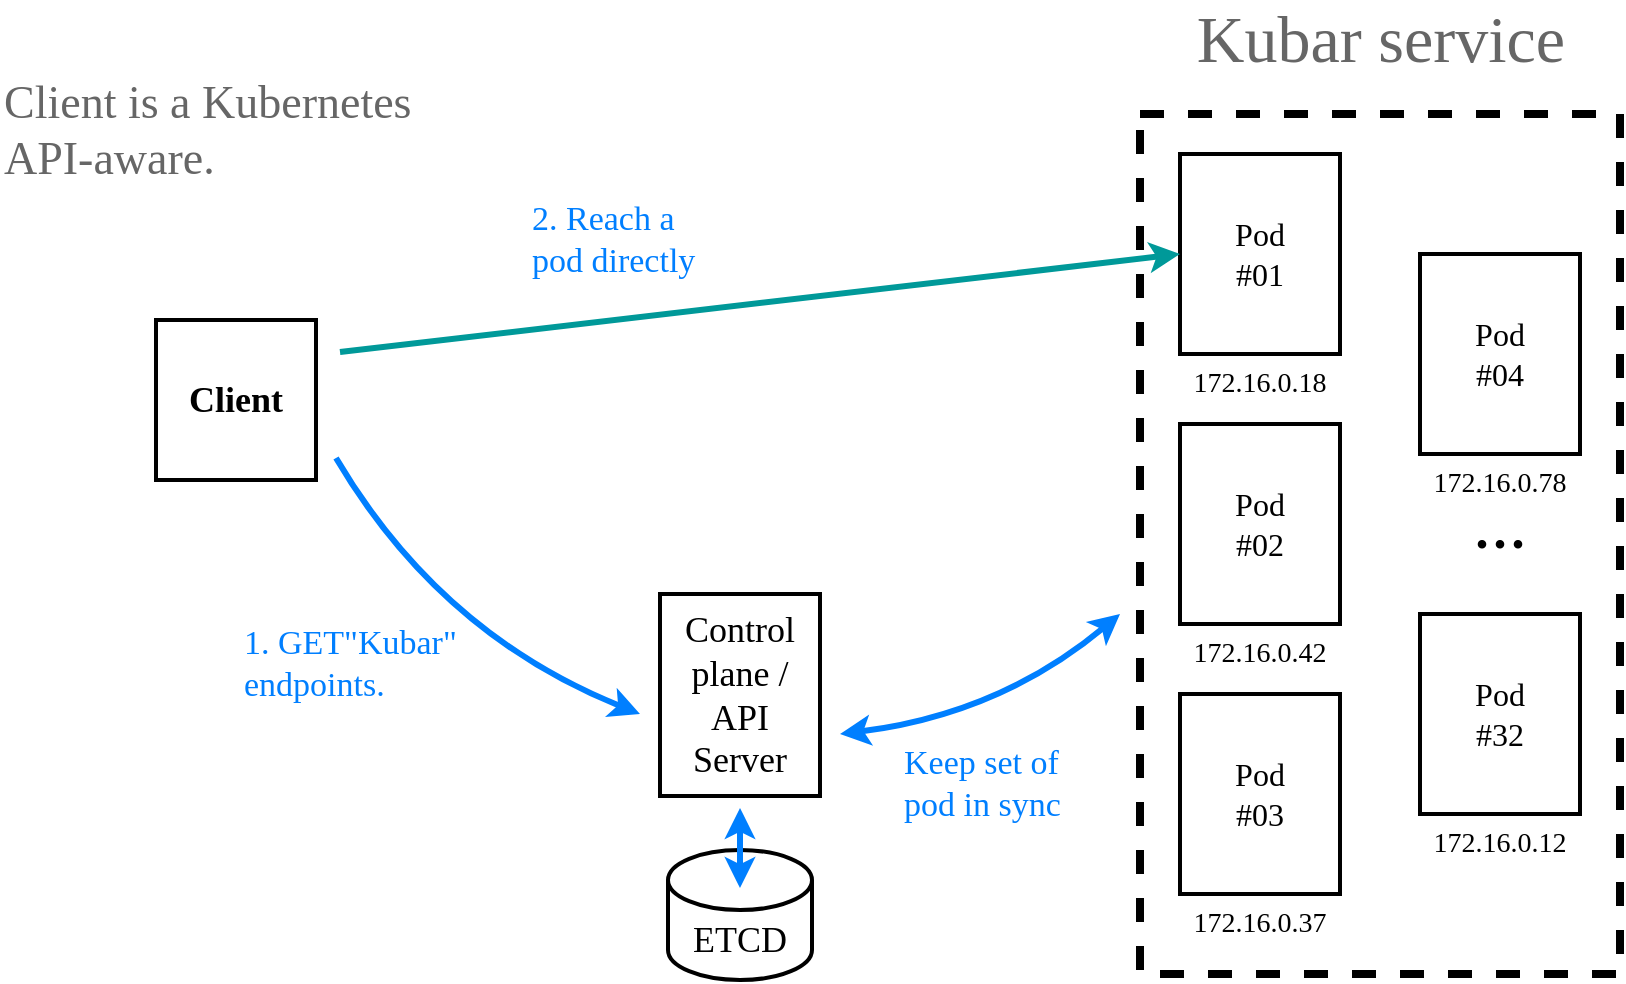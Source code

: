 <mxfile version="21.8.0" type="device">
  <diagram name="Page-1" id="CNg-xxv8uBgQ6iehUhwk">
    <mxGraphModel dx="1328" dy="651" grid="0" gridSize="10" guides="1" tooltips="1" connect="1" arrows="1" fold="1" page="1" pageScale="1" pageWidth="1100" pageHeight="850" math="0" shadow="0">
      <root>
        <mxCell id="0" />
        <mxCell id="1" parent="0" />
        <mxCell id="PS8qf4idX6_4qgXIORE2-27" value="" style="rounded=0;whiteSpace=wrap;html=1;strokeWidth=4;dashed=1;fontFamily=Comic Sans MS;" parent="1" vertex="1">
          <mxGeometry x="670" y="150" width="240" height="430" as="geometry" />
        </mxCell>
        <mxCell id="PS8qf4idX6_4qgXIORE2-28" value="&lt;font style=&quot;font-size: 18px;&quot;&gt;Client&lt;/font&gt;" style="rounded=0;whiteSpace=wrap;html=1;strokeColor=default;strokeWidth=2;fontFamily=Comic Sans MS;fontStyle=1" parent="1" vertex="1">
          <mxGeometry x="178" y="253" width="80" height="80" as="geometry" />
        </mxCell>
        <mxCell id="PS8qf4idX6_4qgXIORE2-29" value="&lt;span style=&quot;font-size: 18px;&quot;&gt;ETCD&lt;/span&gt;" style="shape=cylinder3;whiteSpace=wrap;html=1;boundedLbl=1;backgroundOutline=1;size=15;strokeWidth=2;fontFamily=Comic Sans MS;" parent="1" vertex="1">
          <mxGeometry x="434" y="518" width="72" height="65" as="geometry" />
        </mxCell>
        <mxCell id="PS8qf4idX6_4qgXIORE2-30" value="&lt;font style=&quot;font-size: 16px;&quot;&gt;&lt;font style=&quot;font-size: 16px;&quot;&gt;Pod&lt;br style=&quot;font-size: 16px;&quot;&gt;#01&lt;/font&gt;&lt;br style=&quot;font-size: 16px;&quot;&gt;&lt;/font&gt;" style="rounded=0;whiteSpace=wrap;html=1;strokeColor=default;strokeWidth=2;fontFamily=Comic Sans MS;fontSize=16;" parent="1" vertex="1">
          <mxGeometry x="690" y="170" width="80" height="100" as="geometry" />
        </mxCell>
        <mxCell id="PS8qf4idX6_4qgXIORE2-31" value="&lt;font style=&quot;font-size: 16px;&quot;&gt;&lt;font style=&quot;font-size: 16px;&quot;&gt;Pod&lt;br style=&quot;font-size: 16px;&quot;&gt;#02&lt;/font&gt;&lt;br style=&quot;font-size: 16px;&quot;&gt;&lt;/font&gt;" style="rounded=0;whiteSpace=wrap;html=1;strokeColor=default;strokeWidth=2;fontFamily=Comic Sans MS;fontSize=16;" parent="1" vertex="1">
          <mxGeometry x="690" y="305" width="80" height="100" as="geometry" />
        </mxCell>
        <mxCell id="PS8qf4idX6_4qgXIORE2-32" value="&lt;font style=&quot;font-size: 14px;&quot;&gt;172.16.0.18&lt;/font&gt;" style="text;html=1;strokeColor=none;fillColor=none;align=center;verticalAlign=middle;whiteSpace=wrap;rounded=0;fontFamily=Comic Sans MS;" parent="1" vertex="1">
          <mxGeometry x="680" y="270" width="100" height="30" as="geometry" />
        </mxCell>
        <mxCell id="PS8qf4idX6_4qgXIORE2-33" value="&lt;font style=&quot;font-size: 14px;&quot;&gt;172.16.0.42&lt;/font&gt;" style="text;html=1;strokeColor=none;fillColor=none;align=center;verticalAlign=middle;whiteSpace=wrap;rounded=0;fontFamily=Comic Sans MS;" parent="1" vertex="1">
          <mxGeometry x="680" y="405" width="100" height="30" as="geometry" />
        </mxCell>
        <mxCell id="PS8qf4idX6_4qgXIORE2-34" value="&lt;font style=&quot;font-size: 16px;&quot;&gt;&lt;font style=&quot;font-size: 16px;&quot;&gt;Pod&lt;br style=&quot;font-size: 16px;&quot;&gt;#03&lt;/font&gt;&lt;br style=&quot;font-size: 16px;&quot;&gt;&lt;/font&gt;" style="rounded=0;whiteSpace=wrap;html=1;strokeColor=default;strokeWidth=2;fontFamily=Comic Sans MS;fontSize=16;" parent="1" vertex="1">
          <mxGeometry x="690" y="440" width="80" height="100" as="geometry" />
        </mxCell>
        <mxCell id="PS8qf4idX6_4qgXIORE2-35" value="&lt;font style=&quot;font-size: 14px;&quot;&gt;172.16.0.37&lt;/font&gt;" style="text;html=1;strokeColor=none;fillColor=none;align=center;verticalAlign=middle;whiteSpace=wrap;rounded=0;fontFamily=Comic Sans MS;" parent="1" vertex="1">
          <mxGeometry x="680" y="540" width="100" height="30" as="geometry" />
        </mxCell>
        <mxCell id="PS8qf4idX6_4qgXIORE2-36" value="&lt;font style=&quot;font-size: 16px;&quot;&gt;&lt;font style=&quot;font-size: 16px;&quot;&gt;Pod&lt;br style=&quot;font-size: 16px;&quot;&gt;#04&lt;/font&gt;&lt;br style=&quot;font-size: 16px;&quot;&gt;&lt;/font&gt;" style="rounded=0;whiteSpace=wrap;html=1;strokeColor=default;strokeWidth=2;fontFamily=Comic Sans MS;fontSize=16;" parent="1" vertex="1">
          <mxGeometry x="810" y="220" width="80" height="100" as="geometry" />
        </mxCell>
        <mxCell id="PS8qf4idX6_4qgXIORE2-37" value="&lt;font style=&quot;font-size: 14px;&quot;&gt;172.16.0.78&lt;/font&gt;" style="text;html=1;strokeColor=none;fillColor=none;align=center;verticalAlign=middle;whiteSpace=wrap;rounded=0;fontFamily=Comic Sans MS;" parent="1" vertex="1">
          <mxGeometry x="800" y="320" width="100" height="30" as="geometry" />
        </mxCell>
        <mxCell id="PS8qf4idX6_4qgXIORE2-38" value="&lt;font style=&quot;font-size: 16px;&quot;&gt;&lt;font style=&quot;font-size: 16px;&quot;&gt;Pod&lt;br style=&quot;font-size: 16px;&quot;&gt;#32&lt;/font&gt;&lt;br style=&quot;font-size: 16px;&quot;&gt;&lt;/font&gt;" style="rounded=0;whiteSpace=wrap;html=1;strokeColor=default;strokeWidth=2;fontFamily=Comic Sans MS;fontSize=16;" parent="1" vertex="1">
          <mxGeometry x="810" y="400" width="80" height="100" as="geometry" />
        </mxCell>
        <mxCell id="PS8qf4idX6_4qgXIORE2-39" value="&lt;font style=&quot;font-size: 14px;&quot;&gt;172.16.0.12&lt;/font&gt;" style="text;html=1;strokeColor=none;fillColor=none;align=center;verticalAlign=middle;whiteSpace=wrap;rounded=0;fontFamily=Comic Sans MS;" parent="1" vertex="1">
          <mxGeometry x="800" y="500" width="100" height="30" as="geometry" />
        </mxCell>
        <mxCell id="PS8qf4idX6_4qgXIORE2-40" value="&lt;font style=&quot;font-size: 36px;&quot;&gt;...&lt;/font&gt;" style="text;html=1;strokeColor=none;fillColor=none;align=center;verticalAlign=middle;whiteSpace=wrap;rounded=0;fontFamily=Comic Sans MS;horizontal=1;" parent="1" vertex="1">
          <mxGeometry x="800" y="347" width="100" height="16" as="geometry" />
        </mxCell>
        <mxCell id="PS8qf4idX6_4qgXIORE2-47" value="" style="curved=1;endArrow=classic;html=1;rounded=0;strokeWidth=3;strokeColor=#007FFF;fontFamily=Comic Sans MS;fontColor=#007FFF;" parent="1" edge="1">
          <mxGeometry width="50" height="50" relative="1" as="geometry">
            <mxPoint x="268" y="322" as="sourcePoint" />
            <mxPoint x="420" y="450" as="targetPoint" />
            <Array as="points">
              <mxPoint x="320" y="410" />
            </Array>
          </mxGeometry>
        </mxCell>
        <mxCell id="PS8qf4idX6_4qgXIORE2-48" value="&lt;font color=&quot;#007fff&quot; style=&quot;font-size: 17px;&quot;&gt;1. GET&quot;Kubar&quot; endpoints.&lt;/font&gt;" style="text;html=1;strokeColor=none;fillColor=none;align=left;verticalAlign=middle;whiteSpace=wrap;rounded=0;fontFamily=Comic Sans MS;fontSize=17;" parent="1" vertex="1">
          <mxGeometry x="220" y="410" width="130" height="30" as="geometry" />
        </mxCell>
        <mxCell id="PS8qf4idX6_4qgXIORE2-50" value="" style="endArrow=classic;html=1;rounded=0;strokeColor=#009999;strokeWidth=3;fontFamily=Comic Sans MS;entryX=0;entryY=0.5;entryDx=0;entryDy=0;" parent="1" target="PS8qf4idX6_4qgXIORE2-30" edge="1">
          <mxGeometry width="50" height="50" relative="1" as="geometry">
            <mxPoint x="270" y="269" as="sourcePoint" />
            <mxPoint x="680" y="210" as="targetPoint" />
          </mxGeometry>
        </mxCell>
        <mxCell id="PS8qf4idX6_4qgXIORE2-51" value="&lt;font color=&quot;#007fff&quot; style=&quot;font-size: 17px;&quot;&gt;2. Reach a &lt;br&gt;pod directly&lt;/font&gt;" style="text;html=1;strokeColor=none;fillColor=none;align=left;verticalAlign=middle;whiteSpace=wrap;rounded=0;fontFamily=Comic Sans MS;fontSize=17;" parent="1" vertex="1">
          <mxGeometry x="364" y="198" width="155" height="30" as="geometry" />
        </mxCell>
        <mxCell id="PS8qf4idX6_4qgXIORE2-52" value="&lt;font style=&quot;font-size: 33px;&quot;&gt;Kubar service&lt;/font&gt;" style="text;html=1;strokeColor=none;fillColor=none;align=center;verticalAlign=middle;whiteSpace=wrap;rounded=0;fontStyle=0;fontSize=33;fontColor=#666666;fontFamily=Comic Sans MS;" parent="1" vertex="1">
          <mxGeometry x="671.5" y="98" width="237" height="30" as="geometry" />
        </mxCell>
        <mxCell id="XkPWoaXol0ZG1fB9WCVg-1" value="&lt;font style=&quot;font-size: 18px;&quot;&gt;Control plane / API Server&lt;/font&gt;" style="rounded=0;whiteSpace=wrap;html=1;strokeColor=default;strokeWidth=2;fontFamily=Comic Sans MS;fontStyle=0" parent="1" vertex="1">
          <mxGeometry x="430" y="390" width="80" height="101" as="geometry" />
        </mxCell>
        <mxCell id="XkPWoaXol0ZG1fB9WCVg-2" value="" style="curved=1;endArrow=classic;html=1;rounded=0;strokeWidth=3;strokeColor=#007FFF;fontFamily=Comic Sans MS;startArrow=classic;startFill=1;" parent="1" edge="1">
          <mxGeometry width="50" height="50" relative="1" as="geometry">
            <mxPoint x="520" y="460" as="sourcePoint" />
            <mxPoint x="660" y="400" as="targetPoint" />
            <Array as="points">
              <mxPoint x="600" y="450" />
            </Array>
          </mxGeometry>
        </mxCell>
        <mxCell id="XkPWoaXol0ZG1fB9WCVg-3" value="" style="endArrow=classic;html=1;rounded=0;strokeWidth=3;strokeColor=#007FFF;fontFamily=Comic Sans MS;startArrow=classic;startFill=1;" parent="1" edge="1">
          <mxGeometry width="50" height="50" relative="1" as="geometry">
            <mxPoint x="470" y="497" as="sourcePoint" />
            <mxPoint x="470" y="537" as="targetPoint" />
          </mxGeometry>
        </mxCell>
        <mxCell id="XkPWoaXol0ZG1fB9WCVg-5" value="&lt;font color=&quot;#007fff&quot; style=&quot;font-size: 17px;&quot;&gt;Keep set of &lt;br&gt;pod in sync&lt;/font&gt;" style="text;html=1;strokeColor=none;fillColor=none;align=left;verticalAlign=middle;whiteSpace=wrap;rounded=0;fontFamily=Comic Sans MS;fontSize=17;" parent="1" vertex="1">
          <mxGeometry x="550" y="470" width="111.5" height="30" as="geometry" />
        </mxCell>
        <mxCell id="XkPWoaXol0ZG1fB9WCVg-7" value="Client is a Kubernetes API-aware." style="text;html=1;strokeColor=none;fillColor=none;align=left;verticalAlign=middle;whiteSpace=wrap;rounded=0;fontSize=23;fontFamily=Comic Sans MS;fontStyle=0;fontColor=#666666;" parent="1" vertex="1">
          <mxGeometry x="100" y="143" width="251" height="30" as="geometry" />
        </mxCell>
      </root>
    </mxGraphModel>
  </diagram>
</mxfile>
